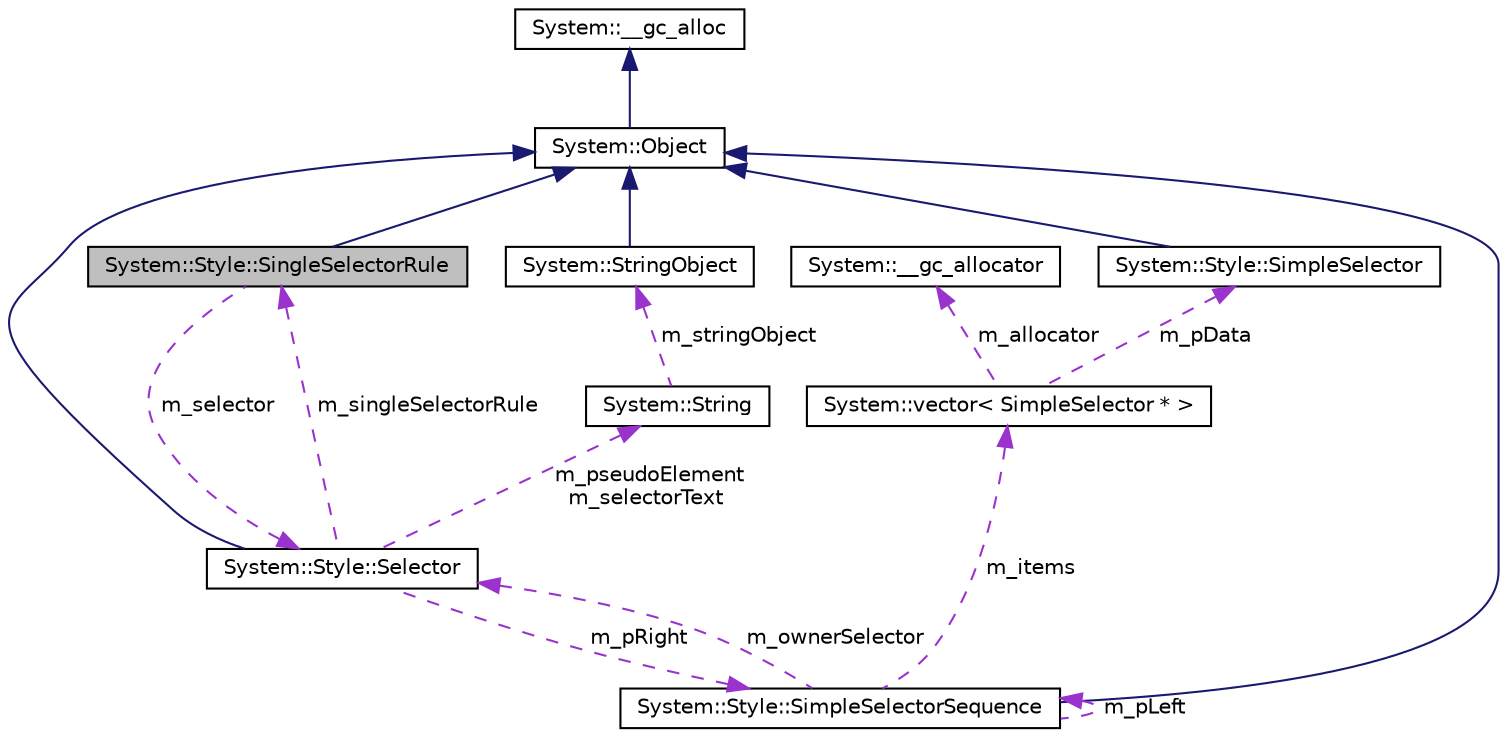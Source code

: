 digraph G
{
  edge [fontname="Helvetica",fontsize="10",labelfontname="Helvetica",labelfontsize="10"];
  node [fontname="Helvetica",fontsize="10",shape=record];
  Node1 [label="System::Style::SingleSelectorRule",height=0.2,width=0.4,color="black", fillcolor="grey75", style="filled" fontcolor="black"];
  Node2 -> Node1 [dir="back",color="midnightblue",fontsize="10",style="solid",fontname="Helvetica"];
  Node2 [label="System::Object",height=0.2,width=0.4,color="black", fillcolor="white", style="filled",URL="$class_system_1_1_object.html"];
  Node3 -> Node2 [dir="back",color="midnightblue",fontsize="10",style="solid",fontname="Helvetica"];
  Node3 [label="System::__gc_alloc",height=0.2,width=0.4,color="black", fillcolor="white", style="filled",URL="$class_system_1_1____gc__alloc.html"];
  Node4 -> Node1 [dir="back",color="darkorchid3",fontsize="10",style="dashed",label=" m_selector" ,fontname="Helvetica"];
  Node4 [label="System::Style::Selector",height=0.2,width=0.4,color="black", fillcolor="white", style="filled",URL="$class_system_1_1_style_1_1_selector.html"];
  Node2 -> Node4 [dir="back",color="midnightblue",fontsize="10",style="solid",fontname="Helvetica"];
  Node1 -> Node4 [dir="back",color="darkorchid3",fontsize="10",style="dashed",label=" m_singleSelectorRule" ,fontname="Helvetica"];
  Node5 -> Node4 [dir="back",color="darkorchid3",fontsize="10",style="dashed",label=" m_pRight" ,fontname="Helvetica"];
  Node5 [label="System::Style::SimpleSelectorSequence",height=0.2,width=0.4,color="black", fillcolor="white", style="filled",URL="$class_system_1_1_style_1_1_simple_selector_sequence.html"];
  Node2 -> Node5 [dir="back",color="midnightblue",fontsize="10",style="solid",fontname="Helvetica"];
  Node6 -> Node5 [dir="back",color="darkorchid3",fontsize="10",style="dashed",label=" m_items" ,fontname="Helvetica"];
  Node6 [label="System::vector\< SimpleSelector * \>",height=0.2,width=0.4,color="black", fillcolor="white", style="filled",URL="$class_system_1_1vector.html"];
  Node7 -> Node6 [dir="back",color="darkorchid3",fontsize="10",style="dashed",label=" m_allocator" ,fontname="Helvetica"];
  Node7 [label="System::__gc_allocator",height=0.2,width=0.4,color="black", fillcolor="white", style="filled",URL="$class_system_1_1____gc__allocator.html"];
  Node8 -> Node6 [dir="back",color="darkorchid3",fontsize="10",style="dashed",label=" m_pData" ,fontname="Helvetica"];
  Node8 [label="System::Style::SimpleSelector",height=0.2,width=0.4,color="black", fillcolor="white", style="filled",URL="$class_system_1_1_style_1_1_simple_selector.html"];
  Node2 -> Node8 [dir="back",color="midnightblue",fontsize="10",style="solid",fontname="Helvetica"];
  Node4 -> Node5 [dir="back",color="darkorchid3",fontsize="10",style="dashed",label=" m_ownerSelector" ,fontname="Helvetica"];
  Node5 -> Node5 [dir="back",color="darkorchid3",fontsize="10",style="dashed",label=" m_pLeft" ,fontname="Helvetica"];
  Node9 -> Node4 [dir="back",color="darkorchid3",fontsize="10",style="dashed",label=" m_pseudoElement\nm_selectorText" ,fontname="Helvetica"];
  Node9 [label="System::String",height=0.2,width=0.4,color="black", fillcolor="white", style="filled",URL="$class_system_1_1_string.html"];
  Node10 -> Node9 [dir="back",color="darkorchid3",fontsize="10",style="dashed",label=" m_stringObject" ,fontname="Helvetica"];
  Node10 [label="System::StringObject",height=0.2,width=0.4,color="black", fillcolor="white", style="filled",URL="$class_system_1_1_string_object.html"];
  Node2 -> Node10 [dir="back",color="midnightblue",fontsize="10",style="solid",fontname="Helvetica"];
}
